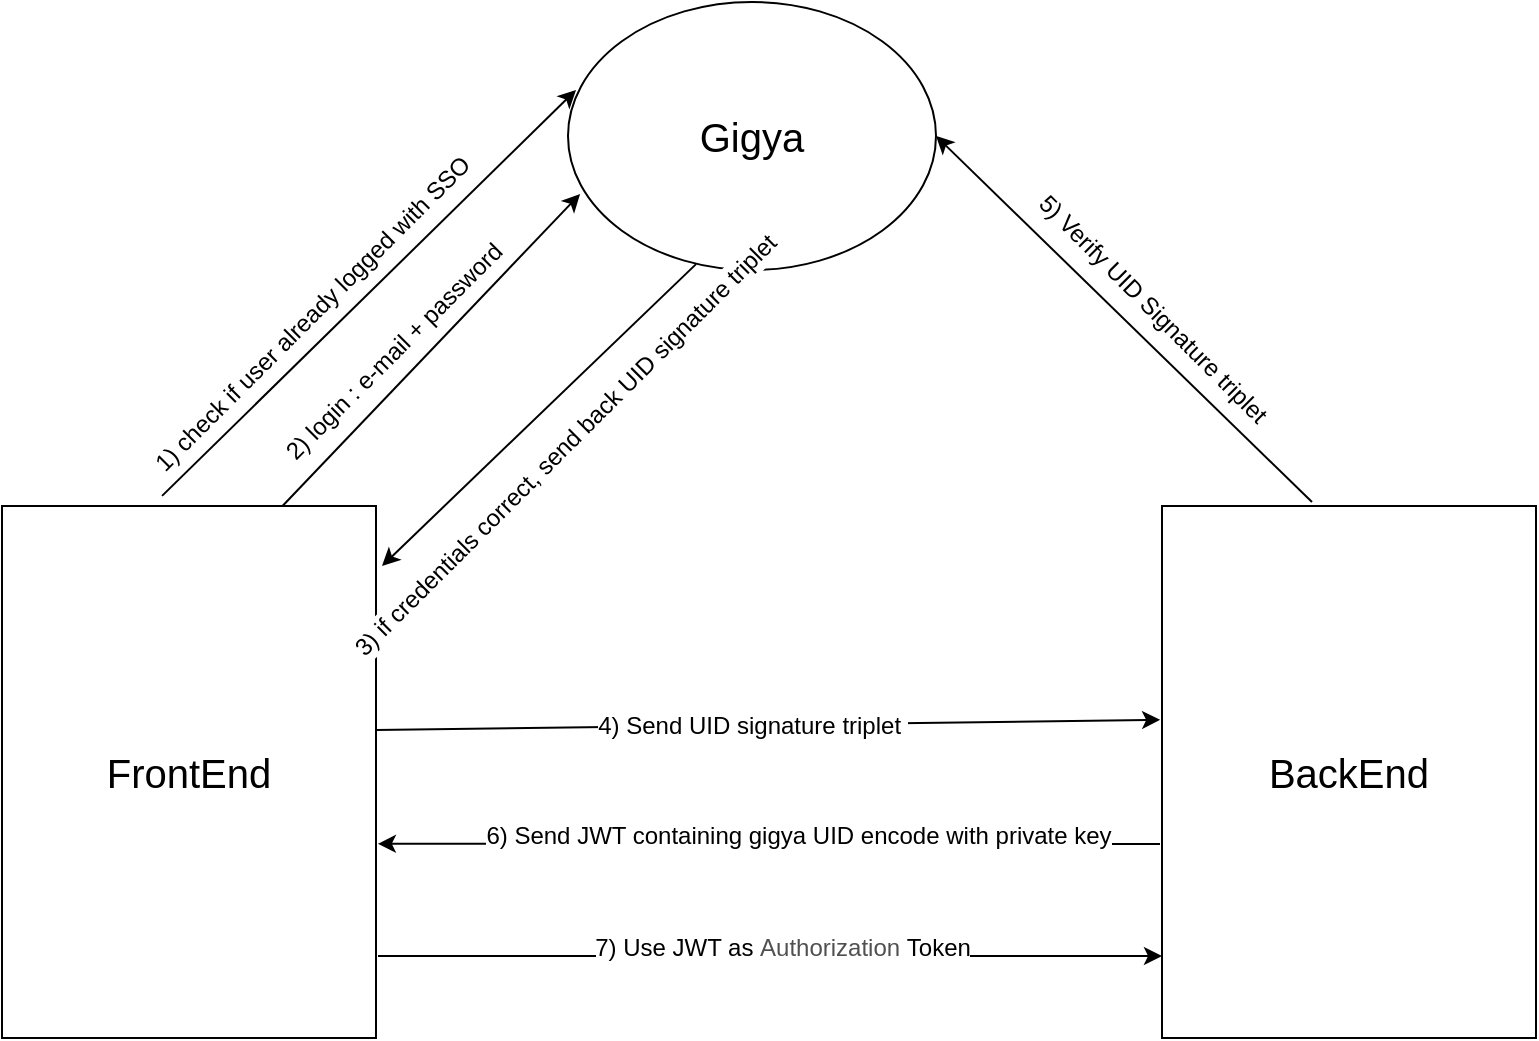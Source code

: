 <mxfile version="12.2.6" type="github" pages="1">
  <diagram id="T51DL8VS3MEVyypuouv7" name="Page-1">
    <mxGraphModel dx="1417" dy="737" grid="0" gridSize="10" guides="1" tooltips="1" connect="1" arrows="1" fold="1" page="1" pageScale="1" pageWidth="827" pageHeight="1169" math="0" shadow="0">
      <root>
        <mxCell id="0"/>
        <mxCell id="1" parent="0"/>
        <mxCell id="QNshcc1E57g5_kJ_p8iO-1" value="&lt;font style=&quot;font-size: 20px&quot;&gt;FrontEnd&lt;/font&gt;" style="rounded=0;whiteSpace=wrap;html=1;" vertex="1" parent="1">
          <mxGeometry x="29" y="274" width="187" height="266" as="geometry"/>
        </mxCell>
        <mxCell id="QNshcc1E57g5_kJ_p8iO-3" value="&lt;font style=&quot;font-size: 20px&quot;&gt;Gigya&lt;/font&gt;" style="ellipse;whiteSpace=wrap;html=1;" vertex="1" parent="1">
          <mxGeometry x="312" y="22" width="184" height="134" as="geometry"/>
        </mxCell>
        <mxCell id="QNshcc1E57g5_kJ_p8iO-4" value="" style="endArrow=classic;html=1;entryX=0.033;entryY=0.716;entryDx=0;entryDy=0;exitX=0.75;exitY=0;exitDx=0;exitDy=0;entryPerimeter=0;" edge="1" parent="1" source="QNshcc1E57g5_kJ_p8iO-1" target="QNshcc1E57g5_kJ_p8iO-3">
          <mxGeometry width="50" height="50" relative="1" as="geometry">
            <mxPoint x="65" y="405" as="sourcePoint"/>
            <mxPoint x="115" y="355" as="targetPoint"/>
          </mxGeometry>
        </mxCell>
        <mxCell id="QNshcc1E57g5_kJ_p8iO-5" value="2) login : e-mail + password" style="text;html=1;resizable=0;points=[];align=center;verticalAlign=middle;labelBackgroundColor=#ffffff;rotation=-45;" vertex="1" connectable="0" parent="QNshcc1E57g5_kJ_p8iO-4">
          <mxGeometry x="0.15" y="3" relative="1" as="geometry">
            <mxPoint x="-28" y="15" as="offset"/>
          </mxGeometry>
        </mxCell>
        <mxCell id="QNshcc1E57g5_kJ_p8iO-8" value="" style="endArrow=classic;html=1;exitX=0.348;exitY=0.978;exitDx=0;exitDy=0;exitPerimeter=0;" edge="1" parent="1" source="QNshcc1E57g5_kJ_p8iO-3">
          <mxGeometry width="50" height="50" relative="1" as="geometry">
            <mxPoint x="58" y="484" as="sourcePoint"/>
            <mxPoint x="219" y="304" as="targetPoint"/>
          </mxGeometry>
        </mxCell>
        <mxCell id="QNshcc1E57g5_kJ_p8iO-9" value="3) if credentials correct, send back UID signature triplet" style="text;html=1;resizable=0;points=[];align=center;verticalAlign=middle;labelBackgroundColor=#ffffff;rotation=-45;" vertex="1" connectable="0" parent="1">
          <mxGeometry x="323.808" y="225.313" as="geometry">
            <mxPoint x="-23" y="4" as="offset"/>
          </mxGeometry>
        </mxCell>
        <mxCell id="QNshcc1E57g5_kJ_p8iO-11" value="" style="endArrow=classic;html=1;entryX=0.022;entryY=0.328;entryDx=0;entryDy=0;entryPerimeter=0;exitX=0.428;exitY=-0.019;exitDx=0;exitDy=0;exitPerimeter=0;" edge="1" parent="1" source="QNshcc1E57g5_kJ_p8iO-1" target="QNshcc1E57g5_kJ_p8iO-3">
          <mxGeometry width="50" height="50" relative="1" as="geometry">
            <mxPoint x="29" y="448" as="sourcePoint"/>
            <mxPoint x="79" y="398" as="targetPoint"/>
          </mxGeometry>
        </mxCell>
        <mxCell id="QNshcc1E57g5_kJ_p8iO-12" value="1) check if user already logged with SSO" style="text;html=1;resizable=0;points=[];align=center;verticalAlign=middle;labelBackgroundColor=#ffffff;rotation=-45;" vertex="1" connectable="0" parent="1">
          <mxGeometry x="194.625" y="156.124" as="geometry">
            <mxPoint x="-23" y="8" as="offset"/>
          </mxGeometry>
        </mxCell>
        <mxCell id="QNshcc1E57g5_kJ_p8iO-13" value="&lt;font style=&quot;font-size: 20px&quot;&gt;BackEnd&lt;/font&gt;" style="rounded=0;whiteSpace=wrap;html=1;" vertex="1" parent="1">
          <mxGeometry x="609" y="274" width="187" height="266" as="geometry"/>
        </mxCell>
        <mxCell id="QNshcc1E57g5_kJ_p8iO-14" value="" style="endArrow=classic;html=1;exitX=1;exitY=0.421;exitDx=0;exitDy=0;exitPerimeter=0;entryX=-0.005;entryY=0.402;entryDx=0;entryDy=0;entryPerimeter=0;" edge="1" parent="1" source="QNshcc1E57g5_kJ_p8iO-1" target="QNshcc1E57g5_kJ_p8iO-13">
          <mxGeometry width="50" height="50" relative="1" as="geometry">
            <mxPoint x="324" y="407" as="sourcePoint"/>
            <mxPoint x="374" y="357" as="targetPoint"/>
          </mxGeometry>
        </mxCell>
        <mxCell id="QNshcc1E57g5_kJ_p8iO-15" value="4) Send UID signature triplet&amp;nbsp;" style="text;html=1;resizable=0;points=[];align=center;verticalAlign=middle;labelBackgroundColor=#ffffff;" vertex="1" connectable="0" parent="QNshcc1E57g5_kJ_p8iO-14">
          <mxGeometry x="-0.143" relative="1" as="geometry">
            <mxPoint x="20" as="offset"/>
          </mxGeometry>
        </mxCell>
        <mxCell id="QNshcc1E57g5_kJ_p8iO-16" value="" style="endArrow=classic;html=1;entryX=1;entryY=0.5;entryDx=0;entryDy=0;" edge="1" parent="1" target="QNshcc1E57g5_kJ_p8iO-3">
          <mxGeometry width="50" height="50" relative="1" as="geometry">
            <mxPoint x="684" y="272" as="sourcePoint"/>
            <mxPoint x="79" y="561" as="targetPoint"/>
          </mxGeometry>
        </mxCell>
        <mxCell id="QNshcc1E57g5_kJ_p8iO-17" value="5) Verify UID Signature triplet" style="text;html=1;resizable=0;points=[];align=center;verticalAlign=middle;labelBackgroundColor=#ffffff;rotation=45;" vertex="1" connectable="0" parent="QNshcc1E57g5_kJ_p8iO-16">
          <mxGeometry x="-0.038" relative="1" as="geometry">
            <mxPoint x="10" y="-9" as="offset"/>
          </mxGeometry>
        </mxCell>
        <mxCell id="QNshcc1E57g5_kJ_p8iO-18" value="" style="endArrow=classic;html=1;entryX=1.005;entryY=0.635;entryDx=0;entryDy=0;entryPerimeter=0;" edge="1" parent="1" target="QNshcc1E57g5_kJ_p8iO-1">
          <mxGeometry width="50" height="50" relative="1" as="geometry">
            <mxPoint x="608" y="443" as="sourcePoint"/>
            <mxPoint x="79" y="561" as="targetPoint"/>
          </mxGeometry>
        </mxCell>
        <mxCell id="QNshcc1E57g5_kJ_p8iO-19" value="6) Send JWT containing gigya UID encode with private key" style="text;html=1;resizable=0;points=[];align=center;verticalAlign=middle;labelBackgroundColor=#ffffff;" vertex="1" connectable="0" parent="QNshcc1E57g5_kJ_p8iO-18">
          <mxGeometry x="-0.074" y="-4" relative="1" as="geometry">
            <mxPoint as="offset"/>
          </mxGeometry>
        </mxCell>
        <mxCell id="QNshcc1E57g5_kJ_p8iO-20" value="" style="endArrow=classic;html=1;entryX=0;entryY=0.846;entryDx=0;entryDy=0;entryPerimeter=0;" edge="1" parent="1" target="QNshcc1E57g5_kJ_p8iO-13">
          <mxGeometry width="50" height="50" relative="1" as="geometry">
            <mxPoint x="217" y="499" as="sourcePoint"/>
            <mxPoint x="79" y="561" as="targetPoint"/>
          </mxGeometry>
        </mxCell>
        <mxCell id="QNshcc1E57g5_kJ_p8iO-21" value="7) Use JWT as&amp;nbsp;&lt;span style=&quot;color: rgb(80 , 80 , 80) ; font-family: &amp;#34;opensans&amp;#34; , &amp;#34;helvetica&amp;#34; , &amp;#34;arial&amp;#34; , sans-serif ; text-align: left ; white-space: pre-wrap&quot;&gt;Authorization&lt;/span&gt;&amp;nbsp;Token" style="text;html=1;resizable=0;points=[];align=center;verticalAlign=middle;labelBackgroundColor=#ffffff;" vertex="1" connectable="0" parent="QNshcc1E57g5_kJ_p8iO-20">
          <mxGeometry x="0.031" y="4" relative="1" as="geometry">
            <mxPoint as="offset"/>
          </mxGeometry>
        </mxCell>
      </root>
    </mxGraphModel>
  </diagram>
</mxfile>
